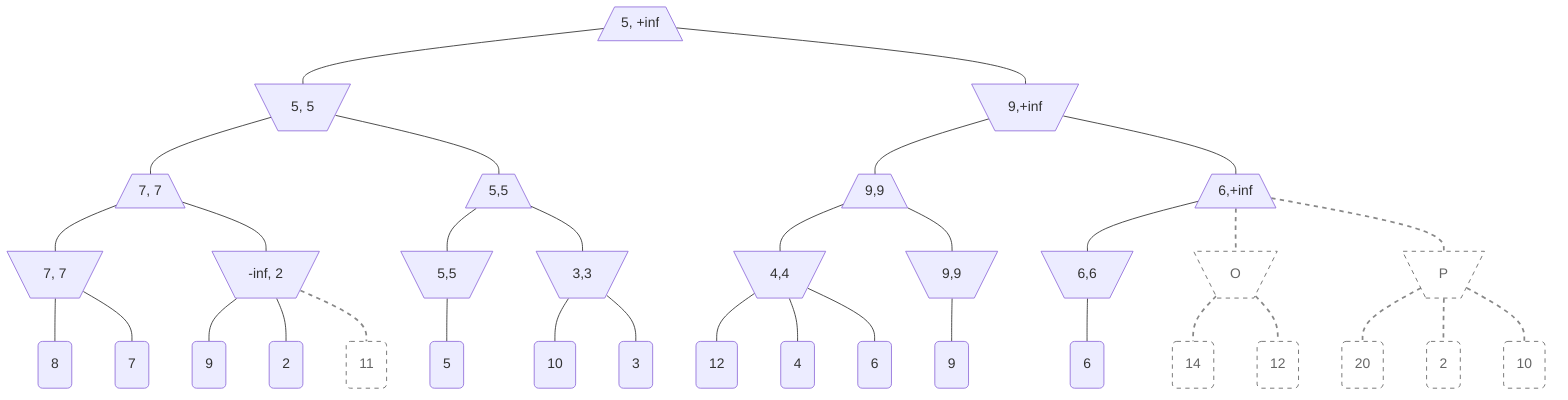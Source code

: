 flowchart TD
    classDef disabled fill:#fff,color:#666,stroke:#666,stroke-dasharray: 5 5
    
A[/5, +inf\] --- B    
A --- C

B[\5, 5/] --- D
B --- E
C[\9,+inf/] --- F
C --- G

D[/7, 7\] --- H
D --- I
E[/5,5\] --- J
E --- K
F[/9,9\] --- L
F --- M
G[/6,+inf\] --- N
G --- O:::disabled
G --- P:::disabled

H[\7, 7/] --- a(8)
H --- b(7)
I[\-inf, 2/] --- c(9)
I --- d(2)
I --- e(11):::disabled
J[\5,5/] --- f(5)
K[\3,3/] --- g(10)
K --- h(3)
L[\4,4/] --- i(12)
L --- k(4)
L --- l(6)
M[\9,9/] --- m(9)
N[\6,6/] --- n(6)
O[\O/] --- o(14):::disabled
O --- p(12):::disabled
P[\P/] --- q(20):::disabled
P --- r(2):::disabled
P --- s(10):::disabled

%% linkStyle 0 stroke:#888,stroke-width:2px,stroke-dasharray: 5 5;
%% linkStyle 1 stroke:#888,stroke-width:2px,stroke-dasharray: 5 5;
%% linkStyle 2 stroke:#888,stroke-width:2px,stroke-dasharray: 5 5;
%% linkStyle 3 stroke:#888,stroke-width:2px,stroke-dasharray: 5 5;
%%linkStyle 4 stroke:#888,stroke-width:2px,stroke-dasharray: 5 5;
%% linkStyle 5 stroke:#888,stroke-width:2px,stroke-dasharray: 5 5;
%% linkStyle 6 stroke:#888,stroke-width:2px,stroke-dasharray: 5 5;
%% linkStyle 7 stroke:#888,stroke-width:2px,stroke-dasharray: 5 5;
%% linkStyle 8 stroke:#888,stroke-width:2px,stroke-dasharray: 5 5;
%% linkStyle 9 stroke:#888,stroke-width:2px,stroke-dasharray: 5 5;
%% linkStyle 10 stroke:#888,stroke-width:2px,stroke-dasharray: 5 5;
%% linkStyle 11 stroke:#888,stroke-width:2px,stroke-dasharray: 5 5;
%% linkStyle 12 stroke:#888,stroke-width:2px,stroke-dasharray: 5 5;
linkStyle 13 stroke:#888,stroke-width:2px,stroke-dasharray: 5 5;
linkStyle 14 stroke:#888,stroke-width:2px,stroke-dasharray: 5 5;
%% linkStyle 15 stroke:#888,stroke-width:2px,stroke-dasharray: 5 5;
%% linkStyle 16 stroke:#888,stroke-width:2px,stroke-dasharray: 5 5;
%% linkStyle 17 stroke:#888,stroke-width:2px,stroke-dasharray: 5 5;
%% linkStyle 18 stroke:#888,stroke-width:2px,stroke-dasharray: 5 5;
linkStyle 19 stroke:#888,stroke-width:2px,stroke-dasharray: 5 5;
%% linkStyle 20 stroke:#888,stroke-width:2px,stroke-dasharray: 5 5;
%% linkStyle 21 stroke:#888,stroke-width:2px,stroke-dasharray: 5 5;
%% linkStyle 22 stroke:#888,stroke-width:2px,stroke-dasharray: 5 5;
%% linkStyle 23 stroke:#888,stroke-width:2px,stroke-dasharray: 5 5;
%% linkStyle 24 stroke:#888,stroke-width:2px,stroke-dasharray: 5 5;
%% linkStyle 25 stroke:#888,stroke-width:2px,stroke-dasharray: 5 5;
%% linkStyle 26 stroke:#888,stroke-width:2px,stroke-dasharray: 5 5;
%% linkStyle 27 stroke:#888,stroke-width:2px,stroke-dasharray: 5 5;
linkStyle 28 stroke:#888,stroke-width:2px,stroke-dasharray: 5 5;
linkStyle 29 stroke:#888,stroke-width:2px,stroke-dasharray: 5 5;
linkStyle 30 stroke:#888,stroke-width:2px,stroke-dasharray: 5 5;
linkStyle 31 stroke:#888,stroke-width:2px,stroke-dasharray: 5 5;
linkStyle 32 stroke:#888,stroke-width:2px,stroke-dasharray: 5 5;